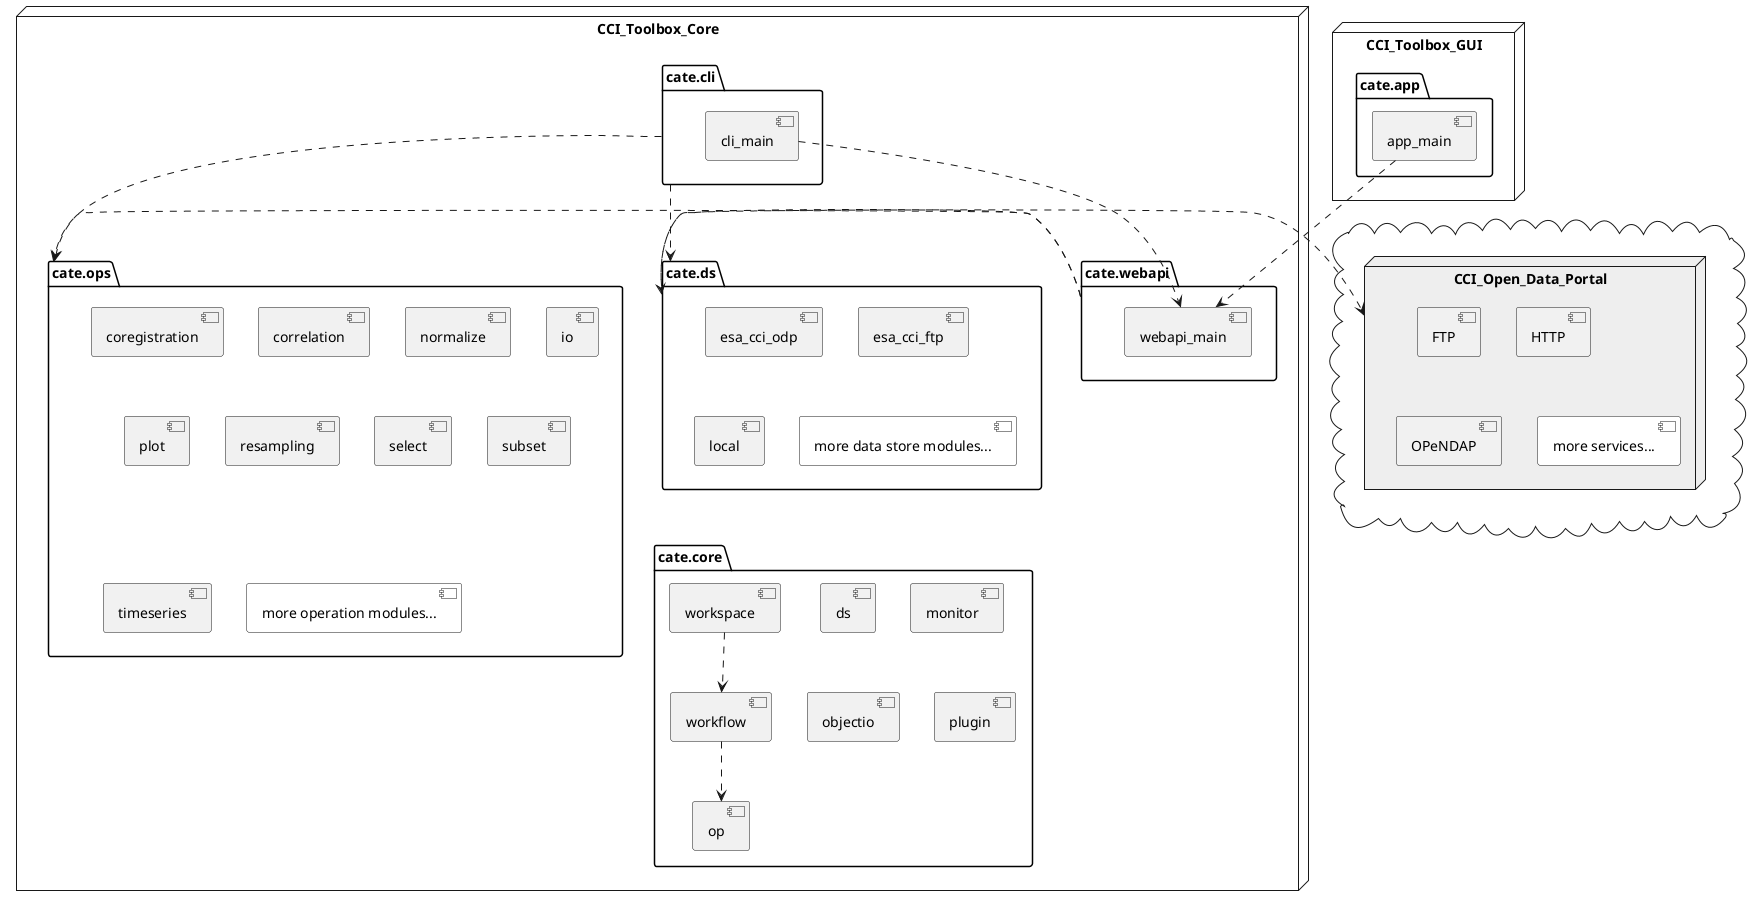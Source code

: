 @startuml


node "CCI_Toolbox_Core" {
    package "cate.ds" {
        [esa_cci_odp]
        [esa_cci_ftp]
        [local]
        [more data store modules...] #white
    }

    package cate.ops {
        [coregistration]
        [correlation]
        [normalize]
        [io]
        [plot]
        [resampling]
        [select]
        [subset]
        [timeseries]
        [more operation modules...] #white
    }

    package "cate.core" {
        [ds]
        [monitor]
        [objectio]
        [op]
        [plugin]
        [workflow]
        [workspace]
    }

    package "cate.cli" {
        [cli_main]
    }

    package "cate.webapi" {
        [webapi_main]
    }
}

node "CCI_Toolbox_GUI" {
    package "cate.app" {
        [app_main]
    }
}

cloud {
node "CCI_Open_Data_Portal" #eeeeee {
    [FTP]
    [HTTP]
    [OPeNDAP]
    [more services...] #white
}
}

[cli_main] ..> [webapi_main]
[app_main] ..> [webapi_main]

[workspace] ..> [workflow]
[workflow] ..> [op]

cate.cli .r.> cate.ops
cate.cli .r.> cate.ds
cate.webapi .r.> cate.ops
cate.webapi .r.> cate.ds
cate.ds .r.> CCI_Open_Data_Portal


@enduml